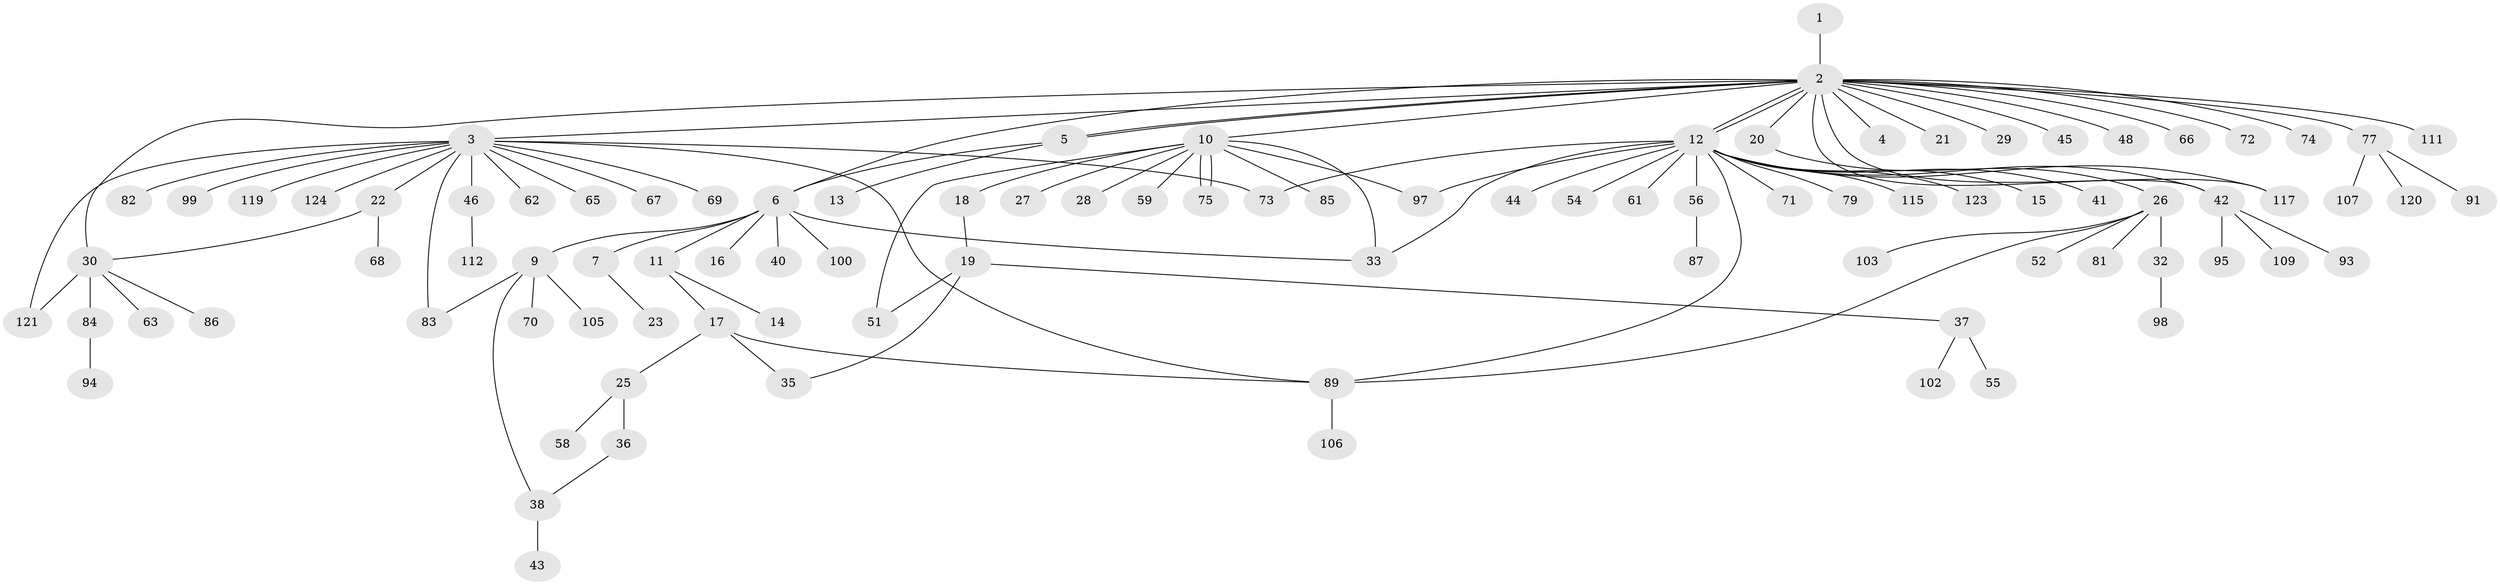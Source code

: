 // Generated by graph-tools (version 1.1) at 2025/23/03/03/25 07:23:53]
// undirected, 96 vertices, 114 edges
graph export_dot {
graph [start="1"]
  node [color=gray90,style=filled];
  1;
  2 [super="+57"];
  3 [super="+92"];
  4;
  5;
  6 [super="+8"];
  7;
  9 [super="+64"];
  10 [super="+53"];
  11 [super="+78"];
  12 [super="+88"];
  13 [super="+90"];
  14;
  15;
  16;
  17 [super="+24"];
  18;
  19;
  20 [super="+60"];
  21;
  22;
  23;
  25 [super="+31"];
  26 [super="+125"];
  27 [super="+47"];
  28;
  29;
  30 [super="+39"];
  32;
  33 [super="+34"];
  35 [super="+49"];
  36;
  37 [super="+50"];
  38;
  40;
  41;
  42 [super="+101"];
  43 [super="+96"];
  44;
  45 [super="+113"];
  46 [super="+80"];
  48;
  51;
  52;
  54;
  55;
  56 [super="+76"];
  58;
  59 [super="+108"];
  61;
  62;
  63;
  65;
  66;
  67;
  68;
  69;
  70;
  71;
  72;
  73 [super="+110"];
  74 [super="+122"];
  75;
  77 [super="+116"];
  79 [super="+118"];
  81;
  82;
  83;
  84 [super="+114"];
  85;
  86;
  87;
  89 [super="+104"];
  91;
  93;
  94;
  95;
  97;
  98;
  99;
  100;
  102;
  103;
  105;
  106;
  107;
  109;
  111;
  112;
  115;
  117;
  119;
  120;
  121;
  123;
  124;
  1 -- 2;
  2 -- 3;
  2 -- 4;
  2 -- 5;
  2 -- 5;
  2 -- 6;
  2 -- 10;
  2 -- 12;
  2 -- 12;
  2 -- 20;
  2 -- 21;
  2 -- 29;
  2 -- 30 [weight=2];
  2 -- 45;
  2 -- 48;
  2 -- 66;
  2 -- 72;
  2 -- 74;
  2 -- 111;
  2 -- 117;
  2 -- 77;
  2 -- 42;
  3 -- 22;
  3 -- 46;
  3 -- 62;
  3 -- 65;
  3 -- 67;
  3 -- 69;
  3 -- 73;
  3 -- 82;
  3 -- 83;
  3 -- 99;
  3 -- 121;
  3 -- 89;
  3 -- 124;
  3 -- 119;
  5 -- 6;
  5 -- 13;
  6 -- 7;
  6 -- 9;
  6 -- 11;
  6 -- 16;
  6 -- 33;
  6 -- 40;
  6 -- 100;
  7 -- 23;
  9 -- 70;
  9 -- 83;
  9 -- 38;
  9 -- 105;
  10 -- 18;
  10 -- 27;
  10 -- 28;
  10 -- 51;
  10 -- 59;
  10 -- 75;
  10 -- 75;
  10 -- 85;
  10 -- 97;
  10 -- 33;
  11 -- 14;
  11 -- 17;
  12 -- 15;
  12 -- 41;
  12 -- 42;
  12 -- 44;
  12 -- 54;
  12 -- 56;
  12 -- 61;
  12 -- 71;
  12 -- 79;
  12 -- 117;
  12 -- 123;
  12 -- 97;
  12 -- 115;
  12 -- 73;
  12 -- 89;
  12 -- 33;
  17 -- 25;
  17 -- 35;
  17 -- 89;
  18 -- 19;
  19 -- 35;
  19 -- 37;
  19 -- 51;
  20 -- 26;
  22 -- 30;
  22 -- 68;
  25 -- 36;
  25 -- 58;
  26 -- 32;
  26 -- 52;
  26 -- 81;
  26 -- 89;
  26 -- 103;
  30 -- 63;
  30 -- 86;
  30 -- 121;
  30 -- 84;
  32 -- 98;
  36 -- 38;
  37 -- 55;
  37 -- 102;
  38 -- 43;
  42 -- 93;
  42 -- 95;
  42 -- 109;
  46 -- 112;
  56 -- 87;
  77 -- 91;
  77 -- 107;
  77 -- 120;
  84 -- 94;
  89 -- 106;
}
